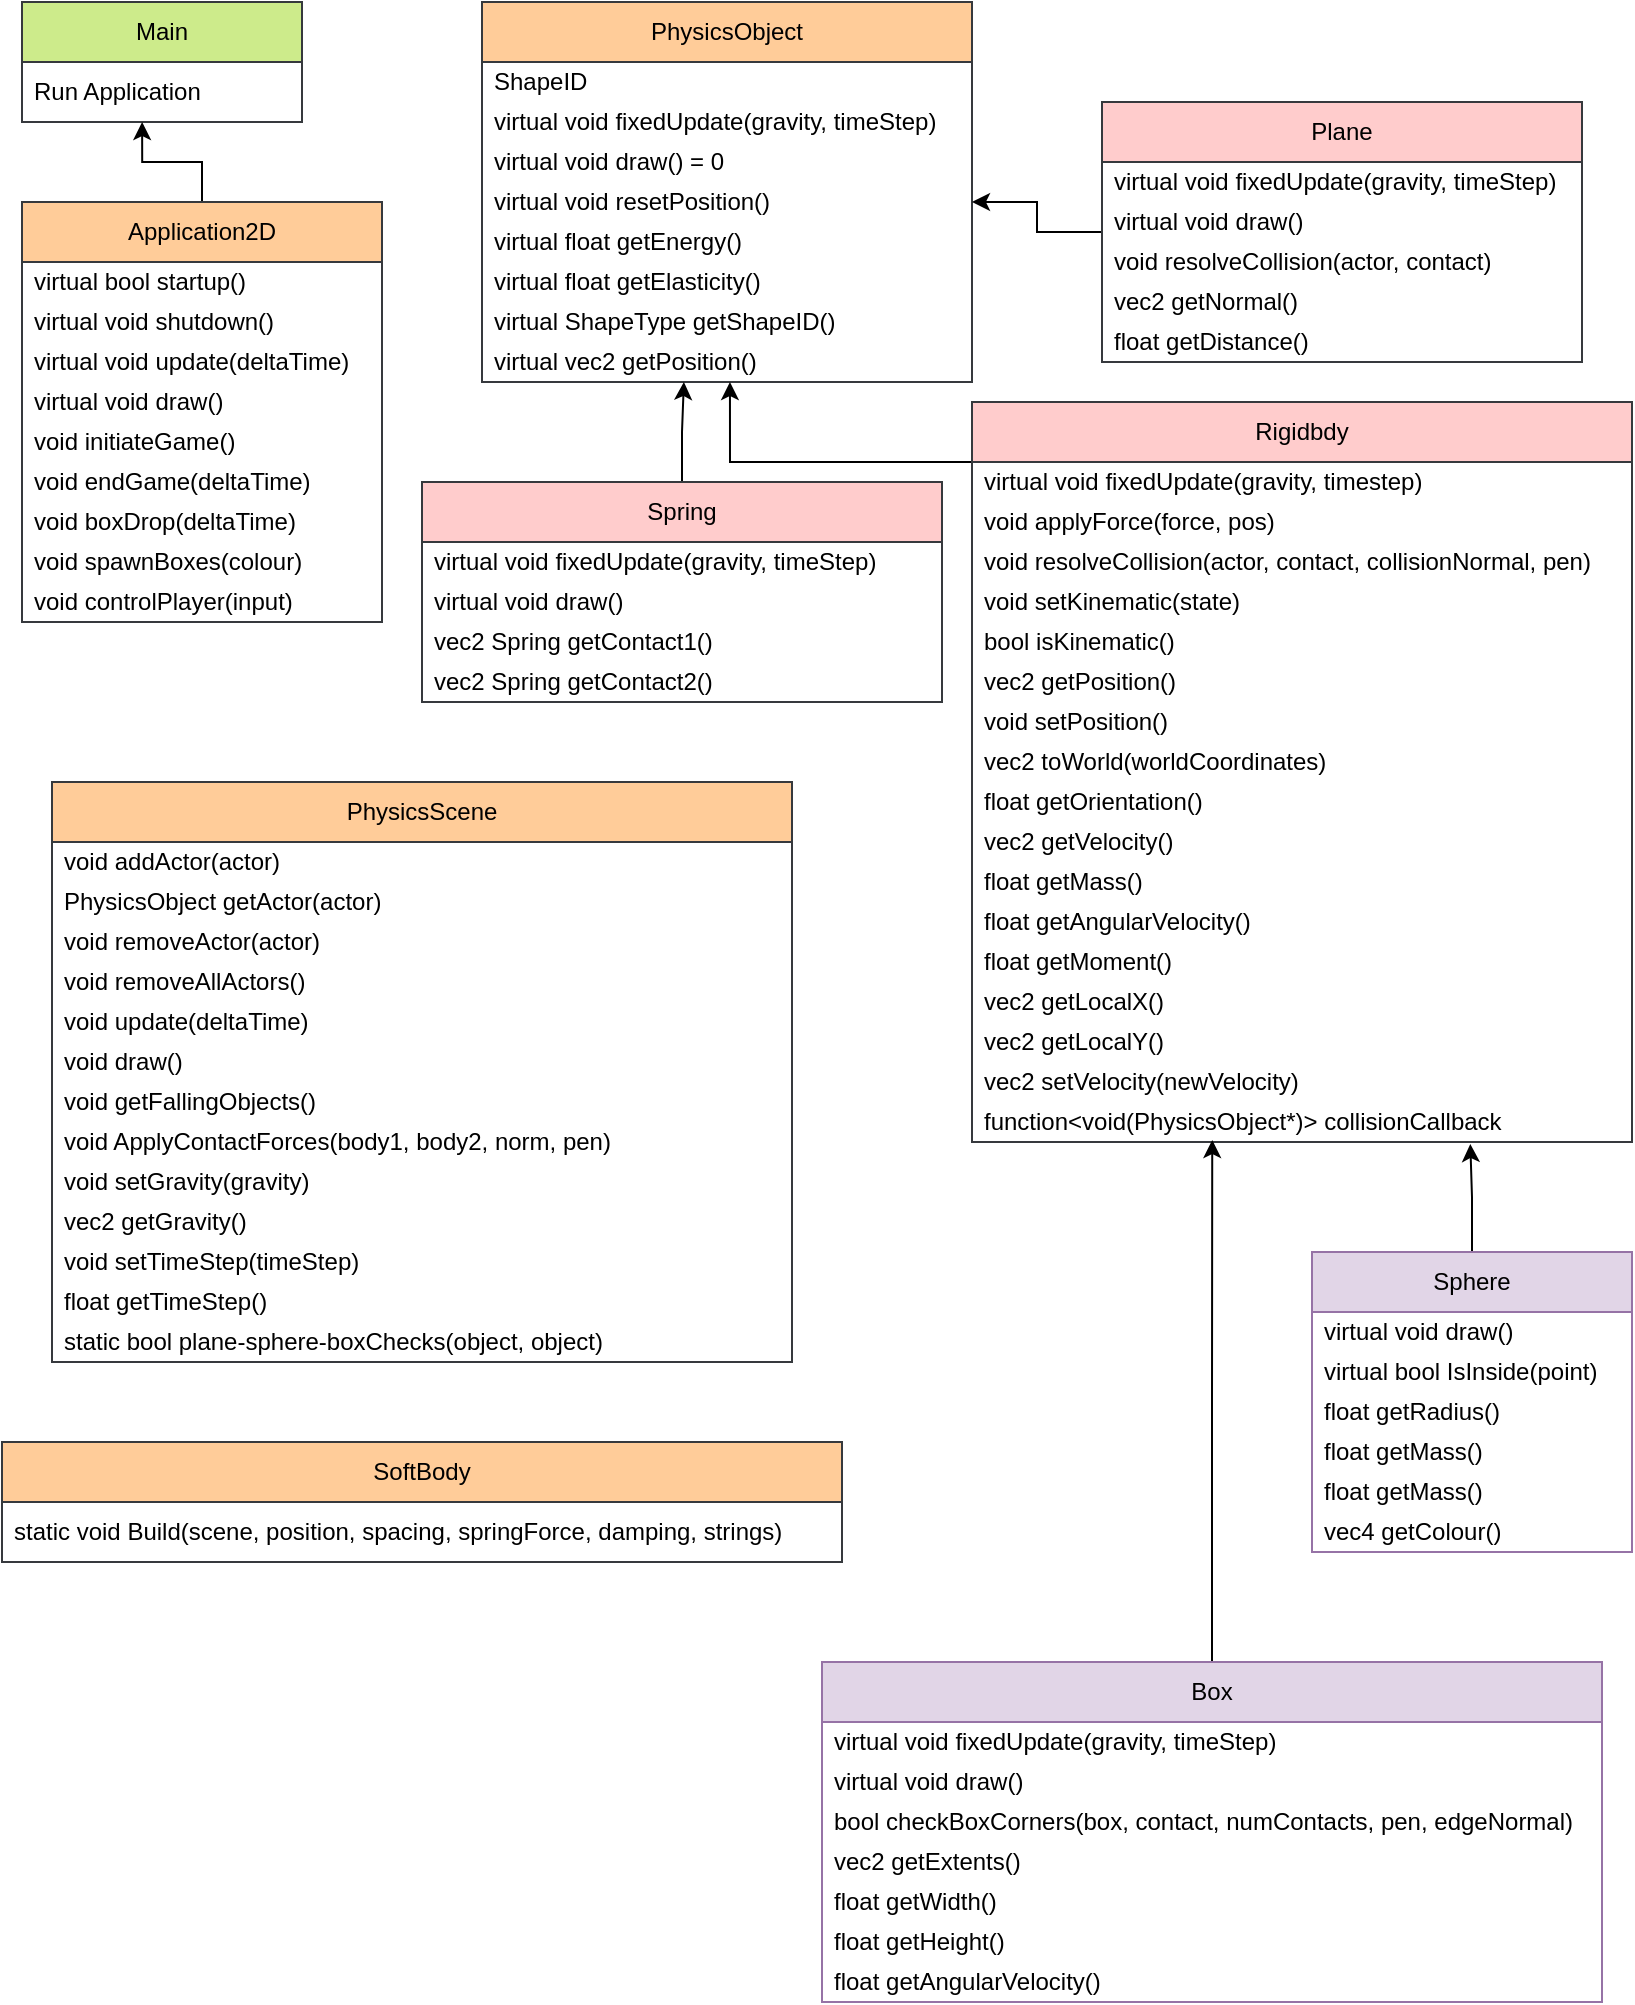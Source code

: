 <mxfile version="20.8.20" type="github">
  <diagram name="Page-1" id="H64OVbdJuzGlEiPOC9Fe">
    <mxGraphModel dx="1434" dy="796" grid="1" gridSize="10" guides="1" tooltips="1" connect="1" arrows="1" fold="1" page="1" pageScale="1" pageWidth="850" pageHeight="1100" math="0" shadow="0">
      <root>
        <mxCell id="0" />
        <mxCell id="1" parent="0" />
        <mxCell id="cws362uJEwFkjX-nTc1J-2" value="PhysicsObject" style="swimlane;fontStyle=0;childLayout=stackLayout;horizontal=1;startSize=30;horizontalStack=0;resizeParent=1;resizeParentMax=0;resizeLast=0;collapsible=1;marginBottom=0;whiteSpace=wrap;html=1;fillColor=#ffcc99;strokeColor=#36393d;" parent="1" vertex="1">
          <mxGeometry x="260" y="20" width="245" height="190" as="geometry">
            <mxRectangle x="350" y="350" width="60" height="30" as="alternateBounds" />
          </mxGeometry>
        </mxCell>
        <mxCell id="cws362uJEwFkjX-nTc1J-3" value="ShapeID" style="text;strokeColor=none;fillColor=none;align=left;verticalAlign=middle;spacingLeft=4;spacingRight=4;overflow=hidden;points=[[0,0.5],[1,0.5]];portConstraint=eastwest;rotatable=0;whiteSpace=wrap;html=1;" parent="cws362uJEwFkjX-nTc1J-2" vertex="1">
          <mxGeometry y="30" width="245" height="20" as="geometry" />
        </mxCell>
        <mxCell id="cws362uJEwFkjX-nTc1J-4" value="virtual void fixedUpdate(gravity, timeStep)" style="text;strokeColor=none;fillColor=none;align=left;verticalAlign=middle;spacingLeft=4;spacingRight=4;overflow=hidden;points=[[0,0.5],[1,0.5]];portConstraint=eastwest;rotatable=0;whiteSpace=wrap;html=1;" parent="cws362uJEwFkjX-nTc1J-2" vertex="1">
          <mxGeometry y="50" width="245" height="20" as="geometry" />
        </mxCell>
        <mxCell id="cws362uJEwFkjX-nTc1J-5" value="virtual void draw() = 0" style="text;strokeColor=none;fillColor=none;align=left;verticalAlign=middle;spacingLeft=4;spacingRight=4;overflow=hidden;points=[[0,0.5],[1,0.5]];portConstraint=eastwest;rotatable=0;whiteSpace=wrap;html=1;" parent="cws362uJEwFkjX-nTc1J-2" vertex="1">
          <mxGeometry y="70" width="245" height="20" as="geometry" />
        </mxCell>
        <mxCell id="cws362uJEwFkjX-nTc1J-23" value="virtual void resetPosition()" style="text;strokeColor=none;fillColor=none;align=left;verticalAlign=middle;spacingLeft=4;spacingRight=4;overflow=hidden;points=[[0,0.5],[1,0.5]];portConstraint=eastwest;rotatable=0;whiteSpace=wrap;html=1;" parent="cws362uJEwFkjX-nTc1J-2" vertex="1">
          <mxGeometry y="90" width="245" height="20" as="geometry" />
        </mxCell>
        <mxCell id="cws362uJEwFkjX-nTc1J-25" value="virtual float getEnergy()" style="text;strokeColor=none;fillColor=none;align=left;verticalAlign=middle;spacingLeft=4;spacingRight=4;overflow=hidden;points=[[0,0.5],[1,0.5]];portConstraint=eastwest;rotatable=0;whiteSpace=wrap;html=1;" parent="cws362uJEwFkjX-nTc1J-2" vertex="1">
          <mxGeometry y="110" width="245" height="20" as="geometry" />
        </mxCell>
        <mxCell id="cws362uJEwFkjX-nTc1J-26" value="virtual float getElasticity()" style="text;strokeColor=none;fillColor=none;align=left;verticalAlign=middle;spacingLeft=4;spacingRight=4;overflow=hidden;points=[[0,0.5],[1,0.5]];portConstraint=eastwest;rotatable=0;whiteSpace=wrap;html=1;" parent="cws362uJEwFkjX-nTc1J-2" vertex="1">
          <mxGeometry y="130" width="245" height="20" as="geometry" />
        </mxCell>
        <mxCell id="cws362uJEwFkjX-nTc1J-27" value="virtual ShapeType getShapeID()" style="text;strokeColor=none;fillColor=none;align=left;verticalAlign=middle;spacingLeft=4;spacingRight=4;overflow=hidden;points=[[0,0.5],[1,0.5]];portConstraint=eastwest;rotatable=0;whiteSpace=wrap;html=1;" parent="cws362uJEwFkjX-nTc1J-2" vertex="1">
          <mxGeometry y="150" width="245" height="20" as="geometry" />
        </mxCell>
        <mxCell id="cws362uJEwFkjX-nTc1J-28" value="virtual vec2 getPosition()" style="text;strokeColor=none;fillColor=none;align=left;verticalAlign=middle;spacingLeft=4;spacingRight=4;overflow=hidden;points=[[0,0.5],[1,0.5]];portConstraint=eastwest;rotatable=0;whiteSpace=wrap;html=1;" parent="cws362uJEwFkjX-nTc1J-2" vertex="1">
          <mxGeometry y="170" width="245" height="20" as="geometry" />
        </mxCell>
        <mxCell id="cws362uJEwFkjX-nTc1J-6" value="Main" style="swimlane;fontStyle=0;childLayout=stackLayout;horizontal=1;startSize=30;horizontalStack=0;resizeParent=1;resizeParentMax=0;resizeLast=0;collapsible=1;marginBottom=0;whiteSpace=wrap;html=1;fillColor=#cdeb8b;strokeColor=#36393d;" parent="1" vertex="1">
          <mxGeometry x="30" y="20" width="140" height="60" as="geometry" />
        </mxCell>
        <mxCell id="cws362uJEwFkjX-nTc1J-7" value="Run Application" style="text;strokeColor=none;fillColor=none;align=left;verticalAlign=middle;spacingLeft=4;spacingRight=4;overflow=hidden;points=[[0,0.5],[1,0.5]];portConstraint=eastwest;rotatable=0;whiteSpace=wrap;html=1;" parent="cws362uJEwFkjX-nTc1J-6" vertex="1">
          <mxGeometry y="30" width="140" height="30" as="geometry" />
        </mxCell>
        <mxCell id="cws362uJEwFkjX-nTc1J-22" style="edgeStyle=orthogonalEdgeStyle;rounded=0;orthogonalLoop=1;jettySize=auto;html=1;entryX=0.429;entryY=1;entryDx=0;entryDy=0;entryPerimeter=0;" parent="1" source="cws362uJEwFkjX-nTc1J-10" target="cws362uJEwFkjX-nTc1J-7" edge="1">
          <mxGeometry relative="1" as="geometry" />
        </mxCell>
        <mxCell id="cws362uJEwFkjX-nTc1J-10" value="Application2D" style="swimlane;fontStyle=0;childLayout=stackLayout;horizontal=1;startSize=30;horizontalStack=0;resizeParent=1;resizeParentMax=0;resizeLast=0;collapsible=1;marginBottom=0;whiteSpace=wrap;html=1;fillColor=#ffcc99;strokeColor=#36393d;" parent="1" vertex="1">
          <mxGeometry x="30" y="120" width="180" height="210" as="geometry" />
        </mxCell>
        <mxCell id="cws362uJEwFkjX-nTc1J-11" value="virtual bool startup()" style="text;strokeColor=none;fillColor=none;align=left;verticalAlign=middle;spacingLeft=4;spacingRight=4;overflow=hidden;points=[[0,0.5],[1,0.5]];portConstraint=eastwest;rotatable=0;whiteSpace=wrap;html=1;" parent="cws362uJEwFkjX-nTc1J-10" vertex="1">
          <mxGeometry y="30" width="180" height="20" as="geometry" />
        </mxCell>
        <mxCell id="cws362uJEwFkjX-nTc1J-12" value="virtual void shutdown()" style="text;strokeColor=none;fillColor=none;align=left;verticalAlign=middle;spacingLeft=4;spacingRight=4;overflow=hidden;points=[[0,0.5],[1,0.5]];portConstraint=eastwest;rotatable=0;whiteSpace=wrap;html=1;" parent="cws362uJEwFkjX-nTc1J-10" vertex="1">
          <mxGeometry y="50" width="180" height="20" as="geometry" />
        </mxCell>
        <mxCell id="cws362uJEwFkjX-nTc1J-13" value="virtual void update(deltaTime)" style="text;strokeColor=none;fillColor=none;align=left;verticalAlign=middle;spacingLeft=4;spacingRight=4;overflow=hidden;points=[[0,0.5],[1,0.5]];portConstraint=eastwest;rotatable=0;whiteSpace=wrap;html=1;" parent="cws362uJEwFkjX-nTc1J-10" vertex="1">
          <mxGeometry y="70" width="180" height="20" as="geometry" />
        </mxCell>
        <mxCell id="cws362uJEwFkjX-nTc1J-15" value="virtual void draw()" style="text;strokeColor=none;fillColor=none;align=left;verticalAlign=middle;spacingLeft=4;spacingRight=4;overflow=hidden;points=[[0,0.5],[1,0.5]];portConstraint=eastwest;rotatable=0;whiteSpace=wrap;html=1;" parent="cws362uJEwFkjX-nTc1J-10" vertex="1">
          <mxGeometry y="90" width="180" height="20" as="geometry" />
        </mxCell>
        <mxCell id="cws362uJEwFkjX-nTc1J-16" value="void initiateGame()" style="text;strokeColor=none;fillColor=none;align=left;verticalAlign=middle;spacingLeft=4;spacingRight=4;overflow=hidden;points=[[0,0.5],[1,0.5]];portConstraint=eastwest;rotatable=0;whiteSpace=wrap;html=1;" parent="cws362uJEwFkjX-nTc1J-10" vertex="1">
          <mxGeometry y="110" width="180" height="20" as="geometry" />
        </mxCell>
        <mxCell id="cws362uJEwFkjX-nTc1J-18" value="void endGame(deltaTime)" style="text;strokeColor=none;fillColor=none;align=left;verticalAlign=middle;spacingLeft=4;spacingRight=4;overflow=hidden;points=[[0,0.5],[1,0.5]];portConstraint=eastwest;rotatable=0;whiteSpace=wrap;html=1;" parent="cws362uJEwFkjX-nTc1J-10" vertex="1">
          <mxGeometry y="130" width="180" height="20" as="geometry" />
        </mxCell>
        <mxCell id="cws362uJEwFkjX-nTc1J-19" value="void boxDrop(deltaTime)" style="text;strokeColor=none;fillColor=none;align=left;verticalAlign=middle;spacingLeft=4;spacingRight=4;overflow=hidden;points=[[0,0.5],[1,0.5]];portConstraint=eastwest;rotatable=0;whiteSpace=wrap;html=1;" parent="cws362uJEwFkjX-nTc1J-10" vertex="1">
          <mxGeometry y="150" width="180" height="20" as="geometry" />
        </mxCell>
        <mxCell id="cws362uJEwFkjX-nTc1J-20" value="void spawnBoxes(colour)" style="text;strokeColor=none;fillColor=none;align=left;verticalAlign=middle;spacingLeft=4;spacingRight=4;overflow=hidden;points=[[0,0.5],[1,0.5]];portConstraint=eastwest;rotatable=0;whiteSpace=wrap;html=1;" parent="cws362uJEwFkjX-nTc1J-10" vertex="1">
          <mxGeometry y="170" width="180" height="20" as="geometry" />
        </mxCell>
        <mxCell id="cws362uJEwFkjX-nTc1J-21" value="void controlPlayer(input)" style="text;strokeColor=none;fillColor=none;align=left;verticalAlign=middle;spacingLeft=4;spacingRight=4;overflow=hidden;points=[[0,0.5],[1,0.5]];portConstraint=eastwest;rotatable=0;whiteSpace=wrap;html=1;" parent="cws362uJEwFkjX-nTc1J-10" vertex="1">
          <mxGeometry y="190" width="180" height="20" as="geometry" />
        </mxCell>
        <mxCell id="cws362uJEwFkjX-nTc1J-48" value="" style="edgeStyle=orthogonalEdgeStyle;rounded=0;orthogonalLoop=1;jettySize=auto;html=1;entryX=0.506;entryY=1;entryDx=0;entryDy=0;entryPerimeter=0;" parent="1" source="cws362uJEwFkjX-nTc1J-29" target="cws362uJEwFkjX-nTc1J-28" edge="1">
          <mxGeometry relative="1" as="geometry">
            <Array as="points">
              <mxPoint x="665" y="250" />
              <mxPoint x="384" y="250" />
            </Array>
          </mxGeometry>
        </mxCell>
        <mxCell id="cws362uJEwFkjX-nTc1J-29" value="Rigidbdy" style="swimlane;fontStyle=0;childLayout=stackLayout;horizontal=1;startSize=30;horizontalStack=0;resizeParent=1;resizeParentMax=0;resizeLast=0;collapsible=1;marginBottom=0;whiteSpace=wrap;html=1;fillColor=#ffcccc;strokeColor=#36393d;" parent="1" vertex="1">
          <mxGeometry x="505" y="220" width="330" height="370" as="geometry" />
        </mxCell>
        <mxCell id="cws362uJEwFkjX-nTc1J-30" value="virtual void fixedUpdate(gravity, timestep)" style="text;strokeColor=none;fillColor=none;align=left;verticalAlign=middle;spacingLeft=4;spacingRight=4;overflow=hidden;points=[[0,0.5],[1,0.5]];portConstraint=eastwest;rotatable=0;whiteSpace=wrap;html=1;" parent="cws362uJEwFkjX-nTc1J-29" vertex="1">
          <mxGeometry y="30" width="330" height="20" as="geometry" />
        </mxCell>
        <mxCell id="cws362uJEwFkjX-nTc1J-31" value="void applyForce(force, pos)" style="text;strokeColor=none;fillColor=none;align=left;verticalAlign=middle;spacingLeft=4;spacingRight=4;overflow=hidden;points=[[0,0.5],[1,0.5]];portConstraint=eastwest;rotatable=0;whiteSpace=wrap;html=1;" parent="cws362uJEwFkjX-nTc1J-29" vertex="1">
          <mxGeometry y="50" width="330" height="20" as="geometry" />
        </mxCell>
        <mxCell id="cws362uJEwFkjX-nTc1J-32" value="void resolveCollision(actor, contact, collisionNormal, pen)" style="text;strokeColor=none;fillColor=none;align=left;verticalAlign=middle;spacingLeft=4;spacingRight=4;overflow=hidden;points=[[0,0.5],[1,0.5]];portConstraint=eastwest;rotatable=0;whiteSpace=wrap;html=1;" parent="cws362uJEwFkjX-nTc1J-29" vertex="1">
          <mxGeometry y="70" width="330" height="20" as="geometry" />
        </mxCell>
        <mxCell id="cws362uJEwFkjX-nTc1J-33" value="void setKinematic(state)" style="text;strokeColor=none;fillColor=none;align=left;verticalAlign=middle;spacingLeft=4;spacingRight=4;overflow=hidden;points=[[0,0.5],[1,0.5]];portConstraint=eastwest;rotatable=0;whiteSpace=wrap;html=1;" parent="cws362uJEwFkjX-nTc1J-29" vertex="1">
          <mxGeometry y="90" width="330" height="20" as="geometry" />
        </mxCell>
        <mxCell id="cws362uJEwFkjX-nTc1J-34" value="bool isKinematic()" style="text;strokeColor=none;fillColor=none;align=left;verticalAlign=middle;spacingLeft=4;spacingRight=4;overflow=hidden;points=[[0,0.5],[1,0.5]];portConstraint=eastwest;rotatable=0;whiteSpace=wrap;html=1;" parent="cws362uJEwFkjX-nTc1J-29" vertex="1">
          <mxGeometry y="110" width="330" height="20" as="geometry" />
        </mxCell>
        <mxCell id="cws362uJEwFkjX-nTc1J-35" value="vec2 getPosition()" style="text;strokeColor=none;fillColor=none;align=left;verticalAlign=middle;spacingLeft=4;spacingRight=4;overflow=hidden;points=[[0,0.5],[1,0.5]];portConstraint=eastwest;rotatable=0;whiteSpace=wrap;html=1;" parent="cws362uJEwFkjX-nTc1J-29" vertex="1">
          <mxGeometry y="130" width="330" height="20" as="geometry" />
        </mxCell>
        <mxCell id="cws362uJEwFkjX-nTc1J-36" value="void setPosition()" style="text;strokeColor=none;fillColor=none;align=left;verticalAlign=middle;spacingLeft=4;spacingRight=4;overflow=hidden;points=[[0,0.5],[1,0.5]];portConstraint=eastwest;rotatable=0;whiteSpace=wrap;html=1;" parent="cws362uJEwFkjX-nTc1J-29" vertex="1">
          <mxGeometry y="150" width="330" height="20" as="geometry" />
        </mxCell>
        <mxCell id="cws362uJEwFkjX-nTc1J-37" value="vec2 toWorld(worldCoordinates)" style="text;strokeColor=none;fillColor=none;align=left;verticalAlign=middle;spacingLeft=4;spacingRight=4;overflow=hidden;points=[[0,0.5],[1,0.5]];portConstraint=eastwest;rotatable=0;whiteSpace=wrap;html=1;" parent="cws362uJEwFkjX-nTc1J-29" vertex="1">
          <mxGeometry y="170" width="330" height="20" as="geometry" />
        </mxCell>
        <mxCell id="cws362uJEwFkjX-nTc1J-38" value="float getOrientation()" style="text;strokeColor=none;fillColor=none;align=left;verticalAlign=middle;spacingLeft=4;spacingRight=4;overflow=hidden;points=[[0,0.5],[1,0.5]];portConstraint=eastwest;rotatable=0;whiteSpace=wrap;html=1;" parent="cws362uJEwFkjX-nTc1J-29" vertex="1">
          <mxGeometry y="190" width="330" height="20" as="geometry" />
        </mxCell>
        <mxCell id="cws362uJEwFkjX-nTc1J-39" value="vec2 getVelocity()" style="text;strokeColor=none;fillColor=none;align=left;verticalAlign=middle;spacingLeft=4;spacingRight=4;overflow=hidden;points=[[0,0.5],[1,0.5]];portConstraint=eastwest;rotatable=0;whiteSpace=wrap;html=1;" parent="cws362uJEwFkjX-nTc1J-29" vertex="1">
          <mxGeometry y="210" width="330" height="20" as="geometry" />
        </mxCell>
        <mxCell id="cws362uJEwFkjX-nTc1J-40" value="float getMass()" style="text;strokeColor=none;fillColor=none;align=left;verticalAlign=middle;spacingLeft=4;spacingRight=4;overflow=hidden;points=[[0,0.5],[1,0.5]];portConstraint=eastwest;rotatable=0;whiteSpace=wrap;html=1;" parent="cws362uJEwFkjX-nTc1J-29" vertex="1">
          <mxGeometry y="230" width="330" height="20" as="geometry" />
        </mxCell>
        <mxCell id="cws362uJEwFkjX-nTc1J-41" value="float getAngularVelocity()" style="text;strokeColor=none;fillColor=none;align=left;verticalAlign=middle;spacingLeft=4;spacingRight=4;overflow=hidden;points=[[0,0.5],[1,0.5]];portConstraint=eastwest;rotatable=0;whiteSpace=wrap;html=1;" parent="cws362uJEwFkjX-nTc1J-29" vertex="1">
          <mxGeometry y="250" width="330" height="20" as="geometry" />
        </mxCell>
        <mxCell id="cws362uJEwFkjX-nTc1J-42" value="float getMoment()" style="text;strokeColor=none;fillColor=none;align=left;verticalAlign=middle;spacingLeft=4;spacingRight=4;overflow=hidden;points=[[0,0.5],[1,0.5]];portConstraint=eastwest;rotatable=0;whiteSpace=wrap;html=1;" parent="cws362uJEwFkjX-nTc1J-29" vertex="1">
          <mxGeometry y="270" width="330" height="20" as="geometry" />
        </mxCell>
        <mxCell id="cws362uJEwFkjX-nTc1J-43" value="vec2 getLocalX()" style="text;strokeColor=none;fillColor=none;align=left;verticalAlign=middle;spacingLeft=4;spacingRight=4;overflow=hidden;points=[[0,0.5],[1,0.5]];portConstraint=eastwest;rotatable=0;whiteSpace=wrap;html=1;" parent="cws362uJEwFkjX-nTc1J-29" vertex="1">
          <mxGeometry y="290" width="330" height="20" as="geometry" />
        </mxCell>
        <mxCell id="cws362uJEwFkjX-nTc1J-44" value="vec2 getLocalY()" style="text;strokeColor=none;fillColor=none;align=left;verticalAlign=middle;spacingLeft=4;spacingRight=4;overflow=hidden;points=[[0,0.5],[1,0.5]];portConstraint=eastwest;rotatable=0;whiteSpace=wrap;html=1;" parent="cws362uJEwFkjX-nTc1J-29" vertex="1">
          <mxGeometry y="310" width="330" height="20" as="geometry" />
        </mxCell>
        <mxCell id="cws362uJEwFkjX-nTc1J-45" value="vec2 setVelocity(newVelocity)" style="text;strokeColor=none;fillColor=none;align=left;verticalAlign=middle;spacingLeft=4;spacingRight=4;overflow=hidden;points=[[0,0.5],[1,0.5]];portConstraint=eastwest;rotatable=0;whiteSpace=wrap;html=1;" parent="cws362uJEwFkjX-nTc1J-29" vertex="1">
          <mxGeometry y="330" width="330" height="20" as="geometry" />
        </mxCell>
        <mxCell id="cws362uJEwFkjX-nTc1J-46" value="function&amp;lt;void(PhysicsObject*)&amp;gt; collisionCallback" style="text;strokeColor=none;fillColor=none;align=left;verticalAlign=middle;spacingLeft=4;spacingRight=4;overflow=hidden;points=[[0,0.5],[1,0.5]];portConstraint=eastwest;rotatable=0;whiteSpace=wrap;html=1;" parent="cws362uJEwFkjX-nTc1J-29" vertex="1">
          <mxGeometry y="350" width="330" height="20" as="geometry" />
        </mxCell>
        <mxCell id="cws362uJEwFkjX-nTc1J-58" style="edgeStyle=orthogonalEdgeStyle;rounded=0;orthogonalLoop=1;jettySize=auto;html=1;entryX=1;entryY=0.5;entryDx=0;entryDy=0;" parent="1" source="cws362uJEwFkjX-nTc1J-49" target="cws362uJEwFkjX-nTc1J-23" edge="1">
          <mxGeometry relative="1" as="geometry" />
        </mxCell>
        <mxCell id="cws362uJEwFkjX-nTc1J-49" value="Plane" style="swimlane;fontStyle=0;childLayout=stackLayout;horizontal=1;startSize=30;horizontalStack=0;resizeParent=1;resizeParentMax=0;resizeLast=0;collapsible=1;marginBottom=0;whiteSpace=wrap;html=1;fillColor=#ffcccc;strokeColor=#36393d;" parent="1" vertex="1">
          <mxGeometry x="570" y="70" width="240" height="130" as="geometry" />
        </mxCell>
        <mxCell id="cws362uJEwFkjX-nTc1J-50" value="virtual void fixedUpdate(gravity, timeStep)" style="text;strokeColor=none;fillColor=none;align=left;verticalAlign=middle;spacingLeft=4;spacingRight=4;overflow=hidden;points=[[0,0.5],[1,0.5]];portConstraint=eastwest;rotatable=0;whiteSpace=wrap;html=1;" parent="cws362uJEwFkjX-nTc1J-49" vertex="1">
          <mxGeometry y="30" width="240" height="20" as="geometry" />
        </mxCell>
        <mxCell id="cws362uJEwFkjX-nTc1J-53" value="virtual void draw()" style="text;strokeColor=none;fillColor=none;align=left;verticalAlign=middle;spacingLeft=4;spacingRight=4;overflow=hidden;points=[[0,0.5],[1,0.5]];portConstraint=eastwest;rotatable=0;whiteSpace=wrap;html=1;" parent="cws362uJEwFkjX-nTc1J-49" vertex="1">
          <mxGeometry y="50" width="240" height="20" as="geometry" />
        </mxCell>
        <mxCell id="cws362uJEwFkjX-nTc1J-54" value="void resolveCollision(actor, contact)" style="text;strokeColor=none;fillColor=none;align=left;verticalAlign=middle;spacingLeft=4;spacingRight=4;overflow=hidden;points=[[0,0.5],[1,0.5]];portConstraint=eastwest;rotatable=0;whiteSpace=wrap;html=1;" parent="cws362uJEwFkjX-nTc1J-49" vertex="1">
          <mxGeometry y="70" width="240" height="20" as="geometry" />
        </mxCell>
        <mxCell id="cws362uJEwFkjX-nTc1J-55" value="vec2 getNormal()" style="text;strokeColor=none;fillColor=none;align=left;verticalAlign=middle;spacingLeft=4;spacingRight=4;overflow=hidden;points=[[0,0.5],[1,0.5]];portConstraint=eastwest;rotatable=0;whiteSpace=wrap;html=1;" parent="cws362uJEwFkjX-nTc1J-49" vertex="1">
          <mxGeometry y="90" width="240" height="20" as="geometry" />
        </mxCell>
        <mxCell id="cws362uJEwFkjX-nTc1J-56" value="float getDistance()" style="text;strokeColor=none;fillColor=none;align=left;verticalAlign=middle;spacingLeft=4;spacingRight=4;overflow=hidden;points=[[0,0.5],[1,0.5]];portConstraint=eastwest;rotatable=0;whiteSpace=wrap;html=1;" parent="cws362uJEwFkjX-nTc1J-49" vertex="1">
          <mxGeometry y="110" width="240" height="20" as="geometry" />
        </mxCell>
        <mxCell id="0LSV75dBA2BlxwOOeMF5-14" style="edgeStyle=orthogonalEdgeStyle;rounded=0;orthogonalLoop=1;jettySize=auto;html=1;entryX=0.755;entryY=1.05;entryDx=0;entryDy=0;entryPerimeter=0;" edge="1" parent="1" source="cws362uJEwFkjX-nTc1J-59" target="cws362uJEwFkjX-nTc1J-46">
          <mxGeometry relative="1" as="geometry" />
        </mxCell>
        <mxCell id="cws362uJEwFkjX-nTc1J-59" value="Sphere" style="swimlane;fontStyle=0;childLayout=stackLayout;horizontal=1;startSize=30;horizontalStack=0;resizeParent=1;resizeParentMax=0;resizeLast=0;collapsible=1;marginBottom=0;whiteSpace=wrap;html=1;fillColor=#e1d5e7;strokeColor=#9673a6;" parent="1" vertex="1">
          <mxGeometry x="675" y="645" width="160" height="150" as="geometry" />
        </mxCell>
        <mxCell id="cws362uJEwFkjX-nTc1J-60" value="virtual void draw()" style="text;strokeColor=none;fillColor=none;align=left;verticalAlign=middle;spacingLeft=4;spacingRight=4;overflow=hidden;points=[[0,0.5],[1,0.5]];portConstraint=eastwest;rotatable=0;whiteSpace=wrap;html=1;" parent="cws362uJEwFkjX-nTc1J-59" vertex="1">
          <mxGeometry y="30" width="160" height="20" as="geometry" />
        </mxCell>
        <mxCell id="cws362uJEwFkjX-nTc1J-63" value="virtual bool IsInside(point)" style="text;strokeColor=none;fillColor=none;align=left;verticalAlign=middle;spacingLeft=4;spacingRight=4;overflow=hidden;points=[[0,0.5],[1,0.5]];portConstraint=eastwest;rotatable=0;whiteSpace=wrap;html=1;" parent="cws362uJEwFkjX-nTc1J-59" vertex="1">
          <mxGeometry y="50" width="160" height="20" as="geometry" />
        </mxCell>
        <mxCell id="cws362uJEwFkjX-nTc1J-64" value="float getRadius()" style="text;strokeColor=none;fillColor=none;align=left;verticalAlign=middle;spacingLeft=4;spacingRight=4;overflow=hidden;points=[[0,0.5],[1,0.5]];portConstraint=eastwest;rotatable=0;whiteSpace=wrap;html=1;" parent="cws362uJEwFkjX-nTc1J-59" vertex="1">
          <mxGeometry y="70" width="160" height="20" as="geometry" />
        </mxCell>
        <mxCell id="cws362uJEwFkjX-nTc1J-65" value="float getMass()" style="text;strokeColor=none;fillColor=none;align=left;verticalAlign=middle;spacingLeft=4;spacingRight=4;overflow=hidden;points=[[0,0.5],[1,0.5]];portConstraint=eastwest;rotatable=0;whiteSpace=wrap;html=1;" parent="cws362uJEwFkjX-nTc1J-59" vertex="1">
          <mxGeometry y="90" width="160" height="20" as="geometry" />
        </mxCell>
        <mxCell id="cws362uJEwFkjX-nTc1J-66" value="float getMass()" style="text;strokeColor=none;fillColor=none;align=left;verticalAlign=middle;spacingLeft=4;spacingRight=4;overflow=hidden;points=[[0,0.5],[1,0.5]];portConstraint=eastwest;rotatable=0;whiteSpace=wrap;html=1;" parent="cws362uJEwFkjX-nTc1J-59" vertex="1">
          <mxGeometry y="110" width="160" height="20" as="geometry" />
        </mxCell>
        <mxCell id="cws362uJEwFkjX-nTc1J-67" value="vec4 getColour()" style="text;strokeColor=none;fillColor=none;align=left;verticalAlign=middle;spacingLeft=4;spacingRight=4;overflow=hidden;points=[[0,0.5],[1,0.5]];portConstraint=eastwest;rotatable=0;whiteSpace=wrap;html=1;" parent="cws362uJEwFkjX-nTc1J-59" vertex="1">
          <mxGeometry y="130" width="160" height="20" as="geometry" />
        </mxCell>
        <mxCell id="cws362uJEwFkjX-nTc1J-79" style="edgeStyle=orthogonalEdgeStyle;rounded=0;orthogonalLoop=1;jettySize=auto;html=1;entryX=0.364;entryY=0.95;entryDx=0;entryDy=0;entryPerimeter=0;" parent="1" source="cws362uJEwFkjX-nTc1J-69" target="cws362uJEwFkjX-nTc1J-46" edge="1">
          <mxGeometry relative="1" as="geometry">
            <mxPoint x="380" y="640" as="targetPoint" />
          </mxGeometry>
        </mxCell>
        <mxCell id="cws362uJEwFkjX-nTc1J-69" value="Box" style="swimlane;fontStyle=0;childLayout=stackLayout;horizontal=1;startSize=30;horizontalStack=0;resizeParent=1;resizeParentMax=0;resizeLast=0;collapsible=1;marginBottom=0;whiteSpace=wrap;html=1;fillColor=#e1d5e7;strokeColor=#9673a6;" parent="1" vertex="1">
          <mxGeometry x="430" y="850" width="390" height="170" as="geometry" />
        </mxCell>
        <mxCell id="cws362uJEwFkjX-nTc1J-70" value="virtual void fixedUpdate(gravity, timeStep)" style="text;strokeColor=none;fillColor=none;align=left;verticalAlign=middle;spacingLeft=4;spacingRight=4;overflow=hidden;points=[[0,0.5],[1,0.5]];portConstraint=eastwest;rotatable=0;whiteSpace=wrap;html=1;" parent="cws362uJEwFkjX-nTc1J-69" vertex="1">
          <mxGeometry y="30" width="390" height="20" as="geometry" />
        </mxCell>
        <mxCell id="cws362uJEwFkjX-nTc1J-73" value="virtual void draw()" style="text;strokeColor=none;fillColor=none;align=left;verticalAlign=middle;spacingLeft=4;spacingRight=4;overflow=hidden;points=[[0,0.5],[1,0.5]];portConstraint=eastwest;rotatable=0;whiteSpace=wrap;html=1;" parent="cws362uJEwFkjX-nTc1J-69" vertex="1">
          <mxGeometry y="50" width="390" height="20" as="geometry" />
        </mxCell>
        <mxCell id="cws362uJEwFkjX-nTc1J-74" value="bool checkBoxCorners(box, contact, numContacts, pen, edgeNormal)" style="text;strokeColor=none;fillColor=none;align=left;verticalAlign=middle;spacingLeft=4;spacingRight=4;overflow=hidden;points=[[0,0.5],[1,0.5]];portConstraint=eastwest;rotatable=0;whiteSpace=wrap;html=1;" parent="cws362uJEwFkjX-nTc1J-69" vertex="1">
          <mxGeometry y="70" width="390" height="20" as="geometry" />
        </mxCell>
        <mxCell id="cws362uJEwFkjX-nTc1J-75" value="vec2 getExtents()" style="text;strokeColor=none;fillColor=none;align=left;verticalAlign=middle;spacingLeft=4;spacingRight=4;overflow=hidden;points=[[0,0.5],[1,0.5]];portConstraint=eastwest;rotatable=0;whiteSpace=wrap;html=1;" parent="cws362uJEwFkjX-nTc1J-69" vertex="1">
          <mxGeometry y="90" width="390" height="20" as="geometry" />
        </mxCell>
        <mxCell id="cws362uJEwFkjX-nTc1J-76" value="float getWidth()" style="text;strokeColor=none;fillColor=none;align=left;verticalAlign=middle;spacingLeft=4;spacingRight=4;overflow=hidden;points=[[0,0.5],[1,0.5]];portConstraint=eastwest;rotatable=0;whiteSpace=wrap;html=1;" parent="cws362uJEwFkjX-nTc1J-69" vertex="1">
          <mxGeometry y="110" width="390" height="20" as="geometry" />
        </mxCell>
        <mxCell id="cws362uJEwFkjX-nTc1J-77" value="float getHeight()" style="text;strokeColor=none;fillColor=none;align=left;verticalAlign=middle;spacingLeft=4;spacingRight=4;overflow=hidden;points=[[0,0.5],[1,0.5]];portConstraint=eastwest;rotatable=0;whiteSpace=wrap;html=1;" parent="cws362uJEwFkjX-nTc1J-69" vertex="1">
          <mxGeometry y="130" width="390" height="20" as="geometry" />
        </mxCell>
        <mxCell id="cws362uJEwFkjX-nTc1J-78" value="float getAngularVelocity()" style="text;strokeColor=none;fillColor=none;align=left;verticalAlign=middle;spacingLeft=4;spacingRight=4;overflow=hidden;points=[[0,0.5],[1,0.5]];portConstraint=eastwest;rotatable=0;whiteSpace=wrap;html=1;" parent="cws362uJEwFkjX-nTc1J-69" vertex="1">
          <mxGeometry y="150" width="390" height="20" as="geometry" />
        </mxCell>
        <mxCell id="cws362uJEwFkjX-nTc1J-80" value="PhysicsScene" style="swimlane;fontStyle=0;childLayout=stackLayout;horizontal=1;startSize=30;horizontalStack=0;resizeParent=1;resizeParentMax=0;resizeLast=0;collapsible=1;marginBottom=0;whiteSpace=wrap;html=1;fillColor=#ffcc99;strokeColor=#36393d;" parent="1" vertex="1">
          <mxGeometry x="45" y="410" width="370" height="290" as="geometry" />
        </mxCell>
        <mxCell id="cws362uJEwFkjX-nTc1J-81" value="void addActor(actor)" style="text;strokeColor=none;fillColor=none;align=left;verticalAlign=middle;spacingLeft=4;spacingRight=4;overflow=hidden;points=[[0,0.5],[1,0.5]];portConstraint=eastwest;rotatable=0;whiteSpace=wrap;html=1;" parent="cws362uJEwFkjX-nTc1J-80" vertex="1">
          <mxGeometry y="30" width="370" height="20" as="geometry" />
        </mxCell>
        <mxCell id="cws362uJEwFkjX-nTc1J-84" value="PhysicsObject getActor(actor)" style="text;strokeColor=none;fillColor=none;align=left;verticalAlign=middle;spacingLeft=4;spacingRight=4;overflow=hidden;points=[[0,0.5],[1,0.5]];portConstraint=eastwest;rotatable=0;whiteSpace=wrap;html=1;" parent="cws362uJEwFkjX-nTc1J-80" vertex="1">
          <mxGeometry y="50" width="370" height="20" as="geometry" />
        </mxCell>
        <mxCell id="cws362uJEwFkjX-nTc1J-85" value="void removeActor(actor)" style="text;strokeColor=none;fillColor=none;align=left;verticalAlign=middle;spacingLeft=4;spacingRight=4;overflow=hidden;points=[[0,0.5],[1,0.5]];portConstraint=eastwest;rotatable=0;whiteSpace=wrap;html=1;" parent="cws362uJEwFkjX-nTc1J-80" vertex="1">
          <mxGeometry y="70" width="370" height="20" as="geometry" />
        </mxCell>
        <mxCell id="cws362uJEwFkjX-nTc1J-86" value="void removeAllActors()" style="text;strokeColor=none;fillColor=none;align=left;verticalAlign=middle;spacingLeft=4;spacingRight=4;overflow=hidden;points=[[0,0.5],[1,0.5]];portConstraint=eastwest;rotatable=0;whiteSpace=wrap;html=1;" parent="cws362uJEwFkjX-nTc1J-80" vertex="1">
          <mxGeometry y="90" width="370" height="20" as="geometry" />
        </mxCell>
        <mxCell id="cws362uJEwFkjX-nTc1J-87" value="void update(deltaTime)" style="text;strokeColor=none;fillColor=none;align=left;verticalAlign=middle;spacingLeft=4;spacingRight=4;overflow=hidden;points=[[0,0.5],[1,0.5]];portConstraint=eastwest;rotatable=0;whiteSpace=wrap;html=1;" parent="cws362uJEwFkjX-nTc1J-80" vertex="1">
          <mxGeometry y="110" width="370" height="20" as="geometry" />
        </mxCell>
        <mxCell id="cws362uJEwFkjX-nTc1J-88" value="void draw()" style="text;strokeColor=none;fillColor=none;align=left;verticalAlign=middle;spacingLeft=4;spacingRight=4;overflow=hidden;points=[[0,0.5],[1,0.5]];portConstraint=eastwest;rotatable=0;whiteSpace=wrap;html=1;" parent="cws362uJEwFkjX-nTc1J-80" vertex="1">
          <mxGeometry y="130" width="370" height="20" as="geometry" />
        </mxCell>
        <mxCell id="cws362uJEwFkjX-nTc1J-89" value="void getFallingObjects()" style="text;strokeColor=none;fillColor=none;align=left;verticalAlign=middle;spacingLeft=4;spacingRight=4;overflow=hidden;points=[[0,0.5],[1,0.5]];portConstraint=eastwest;rotatable=0;whiteSpace=wrap;html=1;" parent="cws362uJEwFkjX-nTc1J-80" vertex="1">
          <mxGeometry y="150" width="370" height="20" as="geometry" />
        </mxCell>
        <mxCell id="cws362uJEwFkjX-nTc1J-90" value="void ApplyContactForces(body1, body2, norm, pen)" style="text;strokeColor=none;fillColor=none;align=left;verticalAlign=middle;spacingLeft=4;spacingRight=4;overflow=hidden;points=[[0,0.5],[1,0.5]];portConstraint=eastwest;rotatable=0;whiteSpace=wrap;html=1;" parent="cws362uJEwFkjX-nTc1J-80" vertex="1">
          <mxGeometry y="170" width="370" height="20" as="geometry" />
        </mxCell>
        <mxCell id="cws362uJEwFkjX-nTc1J-91" value="void setGravity(gravity)" style="text;strokeColor=none;fillColor=none;align=left;verticalAlign=middle;spacingLeft=4;spacingRight=4;overflow=hidden;points=[[0,0.5],[1,0.5]];portConstraint=eastwest;rotatable=0;whiteSpace=wrap;html=1;" parent="cws362uJEwFkjX-nTc1J-80" vertex="1">
          <mxGeometry y="190" width="370" height="20" as="geometry" />
        </mxCell>
        <mxCell id="cws362uJEwFkjX-nTc1J-92" value="vec2 getGravity()" style="text;strokeColor=none;fillColor=none;align=left;verticalAlign=middle;spacingLeft=4;spacingRight=4;overflow=hidden;points=[[0,0.5],[1,0.5]];portConstraint=eastwest;rotatable=0;whiteSpace=wrap;html=1;" parent="cws362uJEwFkjX-nTc1J-80" vertex="1">
          <mxGeometry y="210" width="370" height="20" as="geometry" />
        </mxCell>
        <mxCell id="cws362uJEwFkjX-nTc1J-93" value="void setTimeStep(timeStep)" style="text;strokeColor=none;fillColor=none;align=left;verticalAlign=middle;spacingLeft=4;spacingRight=4;overflow=hidden;points=[[0,0.5],[1,0.5]];portConstraint=eastwest;rotatable=0;whiteSpace=wrap;html=1;" parent="cws362uJEwFkjX-nTc1J-80" vertex="1">
          <mxGeometry y="230" width="370" height="20" as="geometry" />
        </mxCell>
        <mxCell id="cws362uJEwFkjX-nTc1J-94" value="float getTimeStep()" style="text;strokeColor=none;fillColor=none;align=left;verticalAlign=middle;spacingLeft=4;spacingRight=4;overflow=hidden;points=[[0,0.5],[1,0.5]];portConstraint=eastwest;rotatable=0;whiteSpace=wrap;html=1;" parent="cws362uJEwFkjX-nTc1J-80" vertex="1">
          <mxGeometry y="250" width="370" height="20" as="geometry" />
        </mxCell>
        <mxCell id="cws362uJEwFkjX-nTc1J-95" value="static bool plane-sphere-boxChecks(object, object)&amp;nbsp;" style="text;strokeColor=none;fillColor=none;align=left;verticalAlign=middle;spacingLeft=4;spacingRight=4;overflow=hidden;points=[[0,0.5],[1,0.5]];portConstraint=eastwest;rotatable=0;whiteSpace=wrap;html=1;" parent="cws362uJEwFkjX-nTc1J-80" vertex="1">
          <mxGeometry y="270" width="370" height="20" as="geometry" />
        </mxCell>
        <mxCell id="0LSV75dBA2BlxwOOeMF5-9" style="edgeStyle=orthogonalEdgeStyle;rounded=0;orthogonalLoop=1;jettySize=auto;html=1;entryX=0.412;entryY=1;entryDx=0;entryDy=0;entryPerimeter=0;" edge="1" parent="1" source="0LSV75dBA2BlxwOOeMF5-1" target="cws362uJEwFkjX-nTc1J-28">
          <mxGeometry relative="1" as="geometry" />
        </mxCell>
        <mxCell id="0LSV75dBA2BlxwOOeMF5-1" value="Spring" style="swimlane;fontStyle=0;childLayout=stackLayout;horizontal=1;startSize=30;horizontalStack=0;resizeParent=1;resizeParentMax=0;resizeLast=0;collapsible=1;marginBottom=0;whiteSpace=wrap;html=1;fillColor=#ffcccc;strokeColor=#36393d;" vertex="1" parent="1">
          <mxGeometry x="230" y="260" width="260" height="110" as="geometry" />
        </mxCell>
        <mxCell id="0LSV75dBA2BlxwOOeMF5-2" value="virtual void fixedUpdate(gravity, timeStep)" style="text;strokeColor=none;fillColor=none;align=left;verticalAlign=middle;spacingLeft=4;spacingRight=4;overflow=hidden;points=[[0,0.5],[1,0.5]];portConstraint=eastwest;rotatable=0;whiteSpace=wrap;html=1;" vertex="1" parent="0LSV75dBA2BlxwOOeMF5-1">
          <mxGeometry y="30" width="260" height="20" as="geometry" />
        </mxCell>
        <mxCell id="0LSV75dBA2BlxwOOeMF5-5" value="virtual void draw()" style="text;strokeColor=none;fillColor=none;align=left;verticalAlign=middle;spacingLeft=4;spacingRight=4;overflow=hidden;points=[[0,0.5],[1,0.5]];portConstraint=eastwest;rotatable=0;whiteSpace=wrap;html=1;" vertex="1" parent="0LSV75dBA2BlxwOOeMF5-1">
          <mxGeometry y="50" width="260" height="20" as="geometry" />
        </mxCell>
        <mxCell id="0LSV75dBA2BlxwOOeMF5-6" value="vec2 Spring getContact1()" style="text;strokeColor=none;fillColor=none;align=left;verticalAlign=middle;spacingLeft=4;spacingRight=4;overflow=hidden;points=[[0,0.5],[1,0.5]];portConstraint=eastwest;rotatable=0;whiteSpace=wrap;html=1;" vertex="1" parent="0LSV75dBA2BlxwOOeMF5-1">
          <mxGeometry y="70" width="260" height="20" as="geometry" />
        </mxCell>
        <mxCell id="0LSV75dBA2BlxwOOeMF5-7" value="vec2 Spring getContact2()" style="text;strokeColor=none;fillColor=none;align=left;verticalAlign=middle;spacingLeft=4;spacingRight=4;overflow=hidden;points=[[0,0.5],[1,0.5]];portConstraint=eastwest;rotatable=0;whiteSpace=wrap;html=1;" vertex="1" parent="0LSV75dBA2BlxwOOeMF5-1">
          <mxGeometry y="90" width="260" height="20" as="geometry" />
        </mxCell>
        <mxCell id="0LSV75dBA2BlxwOOeMF5-10" value="SoftBody" style="swimlane;fontStyle=0;childLayout=stackLayout;horizontal=1;startSize=30;horizontalStack=0;resizeParent=1;resizeParentMax=0;resizeLast=0;collapsible=1;marginBottom=0;whiteSpace=wrap;html=1;fillColor=#ffcc99;strokeColor=#36393d;" vertex="1" parent="1">
          <mxGeometry x="20" y="740" width="420" height="60" as="geometry" />
        </mxCell>
        <mxCell id="0LSV75dBA2BlxwOOeMF5-11" value="static void Build(scene, position, spacing, springForce, damping, strings)" style="text;strokeColor=none;fillColor=none;align=left;verticalAlign=middle;spacingLeft=4;spacingRight=4;overflow=hidden;points=[[0,0.5],[1,0.5]];portConstraint=eastwest;rotatable=0;whiteSpace=wrap;html=1;" vertex="1" parent="0LSV75dBA2BlxwOOeMF5-10">
          <mxGeometry y="30" width="420" height="30" as="geometry" />
        </mxCell>
      </root>
    </mxGraphModel>
  </diagram>
</mxfile>
